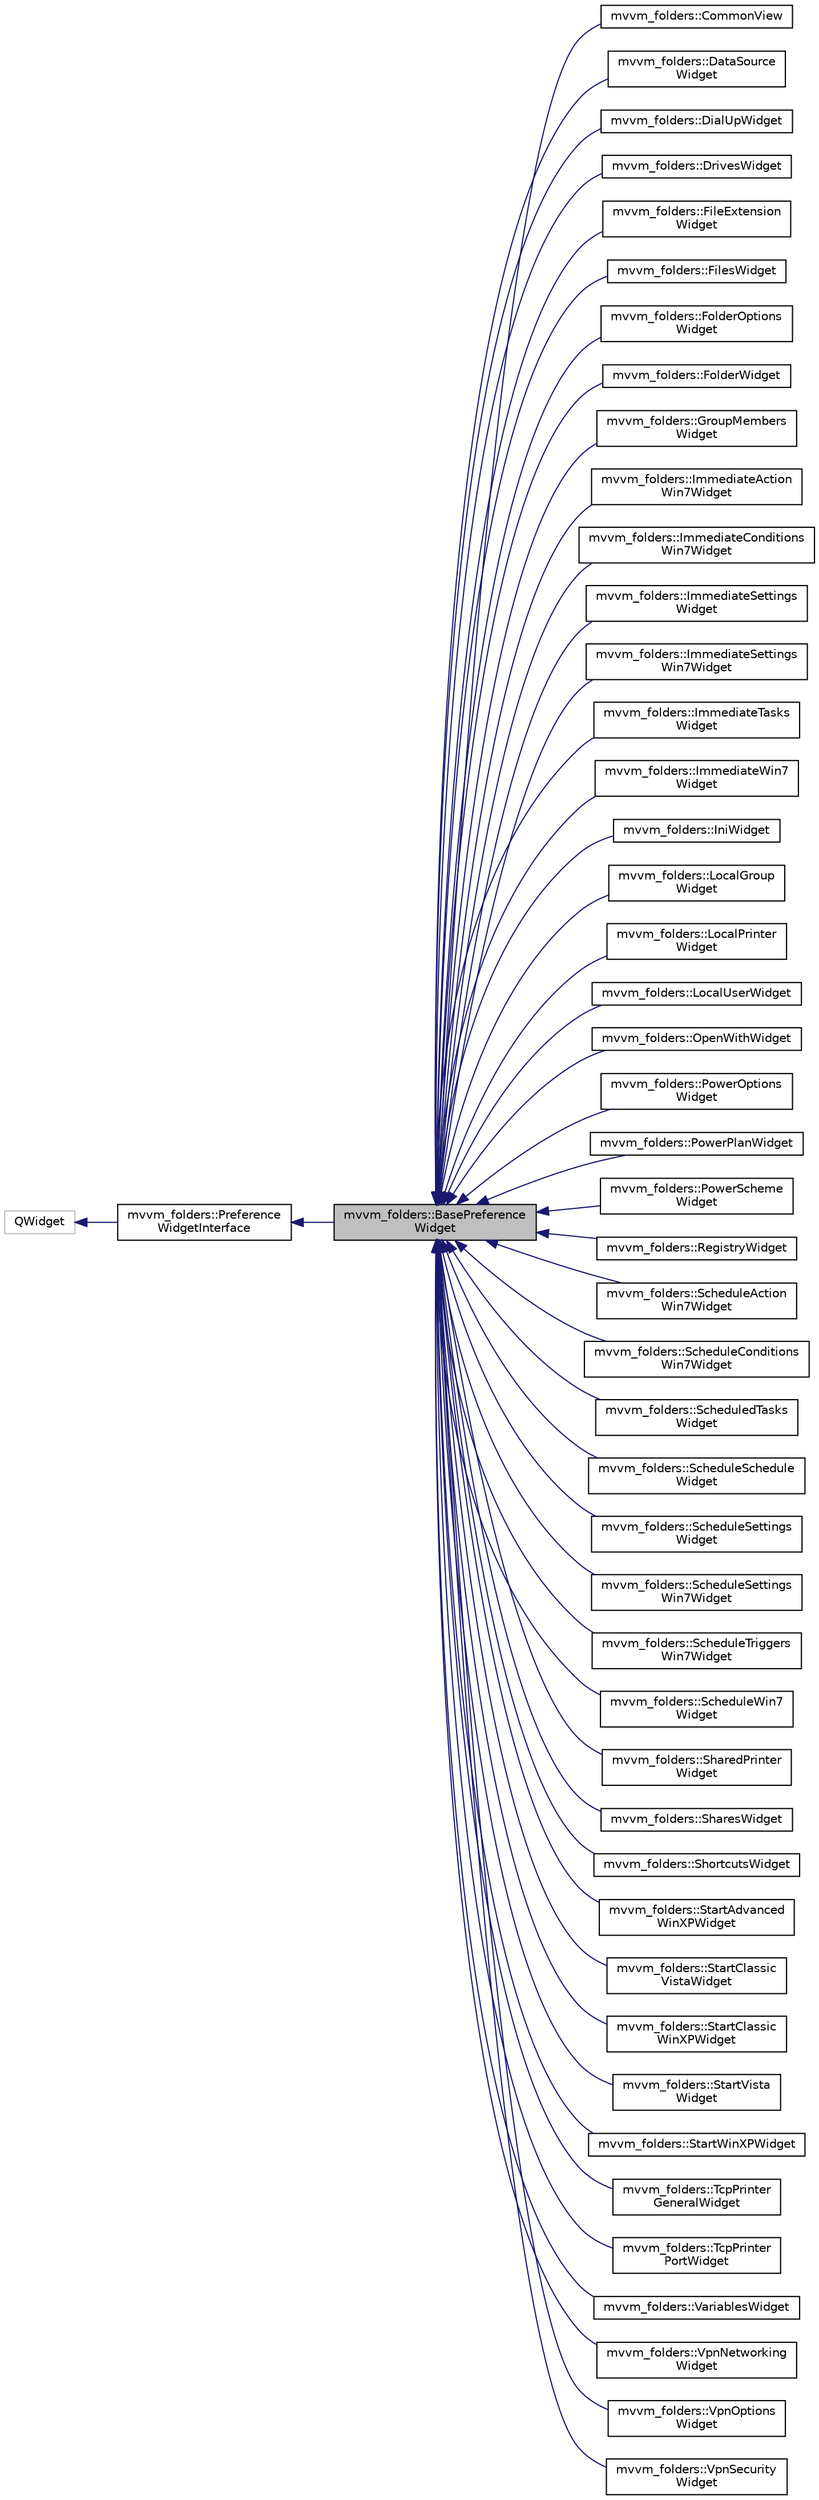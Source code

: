 digraph "mvvm_folders::BasePreferenceWidget"
{
 // LATEX_PDF_SIZE
  edge [fontname="Helvetica",fontsize="10",labelfontname="Helvetica",labelfontsize="10"];
  node [fontname="Helvetica",fontsize="10",shape=record];
  rankdir="LR";
  Node1 [label="mvvm_folders::BasePreference\lWidget",height=0.2,width=0.4,color="black", fillcolor="grey75", style="filled", fontcolor="black",tooltip=" "];
  Node2 -> Node1 [dir="back",color="midnightblue",fontsize="10",style="solid",fontname="Helvetica"];
  Node2 [label="mvvm_folders::Preference\lWidgetInterface",height=0.2,width=0.4,color="black", fillcolor="white", style="filled",URL="$classmvvm__folders_1_1_preference_widget_interface.html",tooltip=" "];
  Node3 -> Node2 [dir="back",color="midnightblue",fontsize="10",style="solid",fontname="Helvetica"];
  Node3 [label="QWidget",height=0.2,width=0.4,color="grey75", fillcolor="white", style="filled",tooltip=" "];
  Node1 -> Node4 [dir="back",color="midnightblue",fontsize="10",style="solid",fontname="Helvetica"];
  Node4 [label="mvvm_folders::CommonView",height=0.2,width=0.4,color="black", fillcolor="white", style="filled",URL="$classmvvm__folders_1_1_common_view.html",tooltip=" "];
  Node1 -> Node5 [dir="back",color="midnightblue",fontsize="10",style="solid",fontname="Helvetica"];
  Node5 [label="mvvm_folders::DataSource\lWidget",height=0.2,width=0.4,color="black", fillcolor="white", style="filled",URL="$classmvvm__folders_1_1_data_source_widget.html",tooltip="Folder item representation for editor."];
  Node1 -> Node6 [dir="back",color="midnightblue",fontsize="10",style="solid",fontname="Helvetica"];
  Node6 [label="mvvm_folders::DialUpWidget",height=0.2,width=0.4,color="black", fillcolor="white", style="filled",URL="$classmvvm__folders_1_1_dial_up_widget.html",tooltip="Dial up widget."];
  Node1 -> Node7 [dir="back",color="midnightblue",fontsize="10",style="solid",fontname="Helvetica"];
  Node7 [label="mvvm_folders::DrivesWidget",height=0.2,width=0.4,color="black", fillcolor="white", style="filled",URL="$classmvvm__folders_1_1_drives_widget.html",tooltip="Folder item representation for editor."];
  Node1 -> Node8 [dir="back",color="midnightblue",fontsize="10",style="solid",fontname="Helvetica"];
  Node8 [label="mvvm_folders::FileExtension\lWidget",height=0.2,width=0.4,color="black", fillcolor="white", style="filled",URL="$classmvvm__folders_1_1_file_extension_widget.html",tooltip="FileExtension representation for editor."];
  Node1 -> Node9 [dir="back",color="midnightblue",fontsize="10",style="solid",fontname="Helvetica"];
  Node9 [label="mvvm_folders::FilesWidget",height=0.2,width=0.4,color="black", fillcolor="white", style="filled",URL="$classmvvm__folders_1_1_files_widget.html",tooltip="Folder item representation for editor."];
  Node1 -> Node10 [dir="back",color="midnightblue",fontsize="10",style="solid",fontname="Helvetica"];
  Node10 [label="mvvm_folders::FolderOptions\lWidget",height=0.2,width=0.4,color="black", fillcolor="white", style="filled",URL="$classmvvm__folders_1_1_folder_options_widget.html",tooltip="Folder item representation for editor."];
  Node1 -> Node11 [dir="back",color="midnightblue",fontsize="10",style="solid",fontname="Helvetica"];
  Node11 [label="mvvm_folders::FolderWidget",height=0.2,width=0.4,color="black", fillcolor="white", style="filled",URL="$classmvvm__folders_1_1_folder_widget.html",tooltip="Folder item representation for editor."];
  Node1 -> Node12 [dir="back",color="midnightblue",fontsize="10",style="solid",fontname="Helvetica"];
  Node12 [label="mvvm_folders::GroupMembers\lWidget",height=0.2,width=0.4,color="black", fillcolor="white", style="filled",URL="$classmvvm__folders_1_1_group_members_widget.html",tooltip="Folder item representation for editor."];
  Node1 -> Node13 [dir="back",color="midnightblue",fontsize="10",style="solid",fontname="Helvetica"];
  Node13 [label="mvvm_folders::ImmediateAction\lWin7Widget",height=0.2,width=0.4,color="black", fillcolor="white", style="filled",URL="$classmvvm__folders_1_1_immediate_action_win7_widget.html",tooltip="ImmediateActionWin7 representation for editor."];
  Node1 -> Node14 [dir="back",color="midnightblue",fontsize="10",style="solid",fontname="Helvetica"];
  Node14 [label="mvvm_folders::ImmediateConditions\lWin7Widget",height=0.2,width=0.4,color="black", fillcolor="white", style="filled",URL="$classmvvm__folders_1_1_immediate_conditions_win7_widget.html",tooltip="ImmediateConditionsWin7 representation for editor."];
  Node1 -> Node15 [dir="back",color="midnightblue",fontsize="10",style="solid",fontname="Helvetica"];
  Node15 [label="mvvm_folders::ImmediateSettings\lWidget",height=0.2,width=0.4,color="black", fillcolor="white", style="filled",URL="$classmvvm__folders_1_1_immediate_settings_widget.html",tooltip="ImmediateSettings representation for editor."];
  Node1 -> Node16 [dir="back",color="midnightblue",fontsize="10",style="solid",fontname="Helvetica"];
  Node16 [label="mvvm_folders::ImmediateSettings\lWin7Widget",height=0.2,width=0.4,color="black", fillcolor="white", style="filled",URL="$classmvvm__folders_1_1_immediate_settings_win7_widget.html",tooltip="ImmediateSettingsWin7 representation for editor."];
  Node1 -> Node17 [dir="back",color="midnightblue",fontsize="10",style="solid",fontname="Helvetica"];
  Node17 [label="mvvm_folders::ImmediateTasks\lWidget",height=0.2,width=0.4,color="black", fillcolor="white", style="filled",URL="$classmvvm__folders_1_1_immediate_tasks_widget.html",tooltip="ImmediateTasks representation for editor."];
  Node1 -> Node18 [dir="back",color="midnightblue",fontsize="10",style="solid",fontname="Helvetica"];
  Node18 [label="mvvm_folders::ImmediateWin7\lWidget",height=0.2,width=0.4,color="black", fillcolor="white", style="filled",URL="$classmvvm__folders_1_1_immediate_win7_widget.html",tooltip="ImmediateWin7 representation for editor."];
  Node1 -> Node19 [dir="back",color="midnightblue",fontsize="10",style="solid",fontname="Helvetica"];
  Node19 [label="mvvm_folders::IniWidget",height=0.2,width=0.4,color="black", fillcolor="white", style="filled",URL="$classmvvm__folders_1_1_ini_widget.html",tooltip="Folder item representation for editor."];
  Node1 -> Node20 [dir="back",color="midnightblue",fontsize="10",style="solid",fontname="Helvetica"];
  Node20 [label="mvvm_folders::LocalGroup\lWidget",height=0.2,width=0.4,color="black", fillcolor="white", style="filled",URL="$classmvvm__folders_1_1_local_group_widget.html",tooltip="Folder item representation for editor."];
  Node1 -> Node21 [dir="back",color="midnightblue",fontsize="10",style="solid",fontname="Helvetica"];
  Node21 [label="mvvm_folders::LocalPrinter\lWidget",height=0.2,width=0.4,color="black", fillcolor="white", style="filled",URL="$classmvvm__folders_1_1_local_printer_widget.html",tooltip="LocalPrinter representation for editor."];
  Node1 -> Node22 [dir="back",color="midnightblue",fontsize="10",style="solid",fontname="Helvetica"];
  Node22 [label="mvvm_folders::LocalUserWidget",height=0.2,width=0.4,color="black", fillcolor="white", style="filled",URL="$classmvvm__folders_1_1_local_user_widget.html",tooltip="Folder item representation for editor."];
  Node1 -> Node23 [dir="back",color="midnightblue",fontsize="10",style="solid",fontname="Helvetica"];
  Node23 [label="mvvm_folders::OpenWithWidget",height=0.2,width=0.4,color="black", fillcolor="white", style="filled",URL="$classmvvm__folders_1_1_open_with_widget.html",tooltip="Folder item representation for editor."];
  Node1 -> Node24 [dir="back",color="midnightblue",fontsize="10",style="solid",fontname="Helvetica"];
  Node24 [label="mvvm_folders::PowerOptions\lWidget",height=0.2,width=0.4,color="black", fillcolor="white", style="filled",URL="$classmvvm__folders_1_1_power_options_widget.html",tooltip="Folder item representation for editor."];
  Node1 -> Node25 [dir="back",color="midnightblue",fontsize="10",style="solid",fontname="Helvetica"];
  Node25 [label="mvvm_folders::PowerPlanWidget",height=0.2,width=0.4,color="black", fillcolor="white", style="filled",URL="$classmvvm__folders_1_1_power_plan_widget.html",tooltip="Folder item representation for editor."];
  Node1 -> Node26 [dir="back",color="midnightblue",fontsize="10",style="solid",fontname="Helvetica"];
  Node26 [label="mvvm_folders::PowerScheme\lWidget",height=0.2,width=0.4,color="black", fillcolor="white", style="filled",URL="$classmvvm__folders_1_1_power_scheme_widget.html",tooltip="Folder item representation for editor."];
  Node1 -> Node27 [dir="back",color="midnightblue",fontsize="10",style="solid",fontname="Helvetica"];
  Node27 [label="mvvm_folders::RegistryWidget",height=0.2,width=0.4,color="black", fillcolor="white", style="filled",URL="$classmvvm__folders_1_1_registry_widget.html",tooltip="Folder item representation for editor."];
  Node1 -> Node28 [dir="back",color="midnightblue",fontsize="10",style="solid",fontname="Helvetica"];
  Node28 [label="mvvm_folders::ScheduleAction\lWin7Widget",height=0.2,width=0.4,color="black", fillcolor="white", style="filled",URL="$classmvvm__folders_1_1_schedule_action_win7_widget.html",tooltip="ScheduleActionWin7 representation for editor."];
  Node1 -> Node29 [dir="back",color="midnightblue",fontsize="10",style="solid",fontname="Helvetica"];
  Node29 [label="mvvm_folders::ScheduleConditions\lWin7Widget",height=0.2,width=0.4,color="black", fillcolor="white", style="filled",URL="$classmvvm__folders_1_1_schedule_conditions_win7_widget.html",tooltip="ScheduleConditionsWin7 representation for editor."];
  Node1 -> Node30 [dir="back",color="midnightblue",fontsize="10",style="solid",fontname="Helvetica"];
  Node30 [label="mvvm_folders::ScheduledTasks\lWidget",height=0.2,width=0.4,color="black", fillcolor="white", style="filled",URL="$classmvvm__folders_1_1_scheduled_tasks_widget.html",tooltip="ScheduledTasks representation for editor."];
  Node1 -> Node31 [dir="back",color="midnightblue",fontsize="10",style="solid",fontname="Helvetica"];
  Node31 [label="mvvm_folders::ScheduleSchedule\lWidget",height=0.2,width=0.4,color="black", fillcolor="white", style="filled",URL="$classmvvm__folders_1_1_schedule_schedule_widget.html",tooltip="ScheduleSchedule representation for editor."];
  Node1 -> Node32 [dir="back",color="midnightblue",fontsize="10",style="solid",fontname="Helvetica"];
  Node32 [label="mvvm_folders::ScheduleSettings\lWidget",height=0.2,width=0.4,color="black", fillcolor="white", style="filled",URL="$classmvvm__folders_1_1_schedule_settings_widget.html",tooltip="ScheduleSettings representation for editor."];
  Node1 -> Node33 [dir="back",color="midnightblue",fontsize="10",style="solid",fontname="Helvetica"];
  Node33 [label="mvvm_folders::ScheduleSettings\lWin7Widget",height=0.2,width=0.4,color="black", fillcolor="white", style="filled",URL="$classmvvm__folders_1_1_schedule_settings_win7_widget.html",tooltip="ScheduleSettingsWin7 representation for editor."];
  Node1 -> Node34 [dir="back",color="midnightblue",fontsize="10",style="solid",fontname="Helvetica"];
  Node34 [label="mvvm_folders::ScheduleTriggers\lWin7Widget",height=0.2,width=0.4,color="black", fillcolor="white", style="filled",URL="$classmvvm__folders_1_1_schedule_triggers_win7_widget.html",tooltip="ScheduleTriggersWin7 representation for editor."];
  Node1 -> Node35 [dir="back",color="midnightblue",fontsize="10",style="solid",fontname="Helvetica"];
  Node35 [label="mvvm_folders::ScheduleWin7\lWidget",height=0.2,width=0.4,color="black", fillcolor="white", style="filled",URL="$classmvvm__folders_1_1_schedule_win7_widget.html",tooltip="ScheduleWin7 representation for editor."];
  Node1 -> Node36 [dir="back",color="midnightblue",fontsize="10",style="solid",fontname="Helvetica"];
  Node36 [label="mvvm_folders::SharedPrinter\lWidget",height=0.2,width=0.4,color="black", fillcolor="white", style="filled",URL="$classmvvm__folders_1_1_shared_printer_widget.html",tooltip="Folder item representation for editor."];
  Node1 -> Node37 [dir="back",color="midnightblue",fontsize="10",style="solid",fontname="Helvetica"];
  Node37 [label="mvvm_folders::SharesWidget",height=0.2,width=0.4,color="black", fillcolor="white", style="filled",URL="$classmvvm__folders_1_1_shares_widget.html",tooltip="Folder item representation for editor."];
  Node1 -> Node38 [dir="back",color="midnightblue",fontsize="10",style="solid",fontname="Helvetica"];
  Node38 [label="mvvm_folders::ShortcutsWidget",height=0.2,width=0.4,color="black", fillcolor="white", style="filled",URL="$classmvvm__folders_1_1_shortcuts_widget.html",tooltip="Folder item representation for editor."];
  Node1 -> Node39 [dir="back",color="midnightblue",fontsize="10",style="solid",fontname="Helvetica"];
  Node39 [label="mvvm_folders::StartAdvanced\lWinXPWidget",height=0.2,width=0.4,color="black", fillcolor="white", style="filled",URL="$classmvvm__folders_1_1_start_advanced_win_x_p_widget.html",tooltip="StartAdvancedWinXp representation for editor."];
  Node1 -> Node40 [dir="back",color="midnightblue",fontsize="10",style="solid",fontname="Helvetica"];
  Node40 [label="mvvm_folders::StartClassic\lVistaWidget",height=0.2,width=0.4,color="black", fillcolor="white", style="filled",URL="$classmvvm__folders_1_1_start_classic_vista_widget.html",tooltip="StartClassicVista representation for editor."];
  Node1 -> Node41 [dir="back",color="midnightblue",fontsize="10",style="solid",fontname="Helvetica"];
  Node41 [label="mvvm_folders::StartClassic\lWinXPWidget",height=0.2,width=0.4,color="black", fillcolor="white", style="filled",URL="$classmvvm__folders_1_1_start_classic_win_x_p_widget.html",tooltip="StartClassicWinXp representation for editor."];
  Node1 -> Node42 [dir="back",color="midnightblue",fontsize="10",style="solid",fontname="Helvetica"];
  Node42 [label="mvvm_folders::StartVista\lWidget",height=0.2,width=0.4,color="black", fillcolor="white", style="filled",URL="$classmvvm__folders_1_1_start_vista_widget.html",tooltip="StartVista representation for editor."];
  Node1 -> Node43 [dir="back",color="midnightblue",fontsize="10",style="solid",fontname="Helvetica"];
  Node43 [label="mvvm_folders::StartWinXPWidget",height=0.2,width=0.4,color="black", fillcolor="white", style="filled",URL="$classmvvm__folders_1_1_start_win_x_p_widget.html",tooltip="StartWinXp representation for editor."];
  Node1 -> Node44 [dir="back",color="midnightblue",fontsize="10",style="solid",fontname="Helvetica"];
  Node44 [label="mvvm_folders::TcpPrinter\lGeneralWidget",height=0.2,width=0.4,color="black", fillcolor="white", style="filled",URL="$classmvvm__folders_1_1_tcp_printer_general_widget.html",tooltip="Folder item representation for editor."];
  Node1 -> Node45 [dir="back",color="midnightblue",fontsize="10",style="solid",fontname="Helvetica"];
  Node45 [label="mvvm_folders::TcpPrinter\lPortWidget",height=0.2,width=0.4,color="black", fillcolor="white", style="filled",URL="$classmvvm__folders_1_1_tcp_printer_port_widget.html",tooltip="Tcp printer port widget for editor."];
  Node1 -> Node46 [dir="back",color="midnightblue",fontsize="10",style="solid",fontname="Helvetica"];
  Node46 [label="mvvm_folders::VariablesWidget",height=0.2,width=0.4,color="black", fillcolor="white", style="filled",URL="$classmvvm__folders_1_1_variables_widget.html",tooltip="Folder item representation for editor."];
  Node1 -> Node47 [dir="back",color="midnightblue",fontsize="10",style="solid",fontname="Helvetica"];
  Node47 [label="mvvm_folders::VpnNetworking\lWidget",height=0.2,width=0.4,color="black", fillcolor="white", style="filled",URL="$classmvvm__folders_1_1_vpn_networking_widget.html",tooltip="Vpn networking widget."];
  Node1 -> Node48 [dir="back",color="midnightblue",fontsize="10",style="solid",fontname="Helvetica"];
  Node48 [label="mvvm_folders::VpnOptions\lWidget",height=0.2,width=0.4,color="black", fillcolor="white", style="filled",URL="$classmvvm__folders_1_1_vpn_options_widget.html",tooltip="Vpn options widget."];
  Node1 -> Node49 [dir="back",color="midnightblue",fontsize="10",style="solid",fontname="Helvetica"];
  Node49 [label="mvvm_folders::VpnSecurity\lWidget",height=0.2,width=0.4,color="black", fillcolor="white", style="filled",URL="$classmvvm__folders_1_1_vpn_security_widget.html",tooltip="Vpn security widget for editor."];
}
